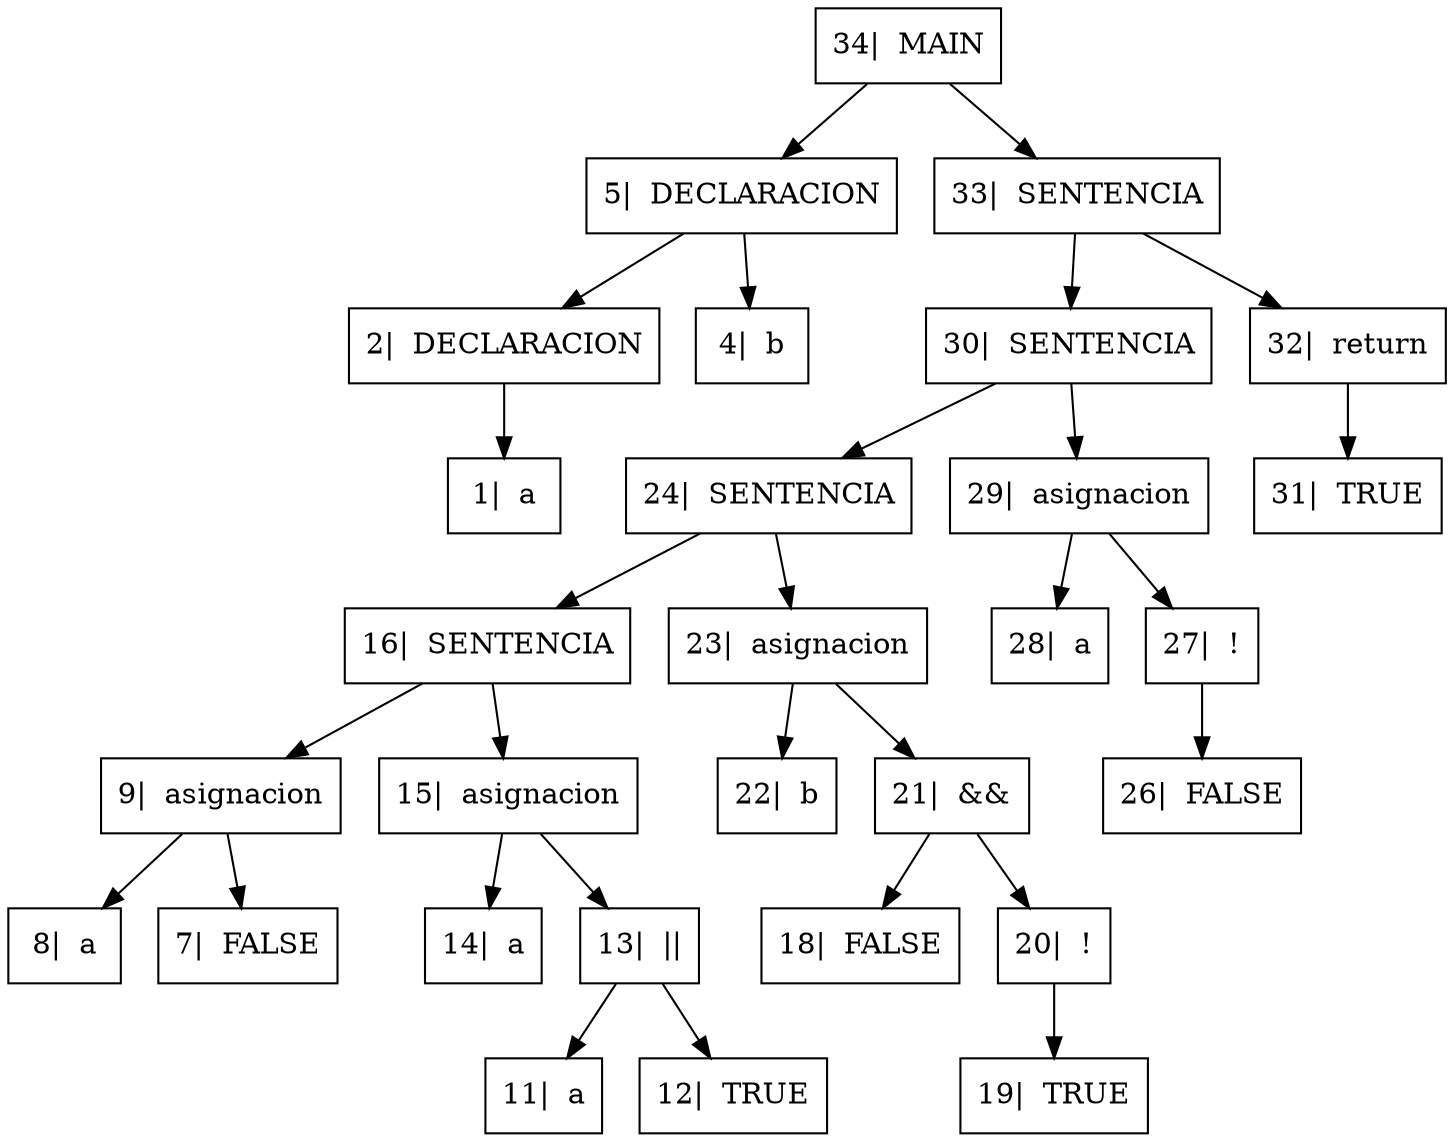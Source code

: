 digraph{

rankdir=TB;

node[shape=box];
"34|  MAIN" -> "5|  DECLARACION", "33|  SENTENCIA";
"5|  DECLARACION" -> "2|  DECLARACION", "4|  b";
"2|  DECLARACION" -> "1|  a" ;
"33|  SENTENCIA" -> "30|  SENTENCIA", "32|  return";
"30|  SENTENCIA" -> "24|  SENTENCIA", "29|  asignacion";
"24|  SENTENCIA" -> "16|  SENTENCIA", "23|  asignacion";
"16|  SENTENCIA" -> "9|  asignacion", "15|  asignacion";
"9|  asignacion" -> "8|  a", "7|  FALSE";
"15|  asignacion" -> "14|  a", "13|  ||";
"13|  ||" -> "11|  a", "12|  TRUE";
"23|  asignacion" -> "22|  b", "21|  &&";
"21|  &&" -> "18|  FALSE", "20|  !";
"20|  !" -> "19|  TRUE" ;
"29|  asignacion" -> "28|  a", "27|  !";
"27|  !" -> "26|  FALSE" ;
"32|  return" -> "31|  TRUE" ;
}
